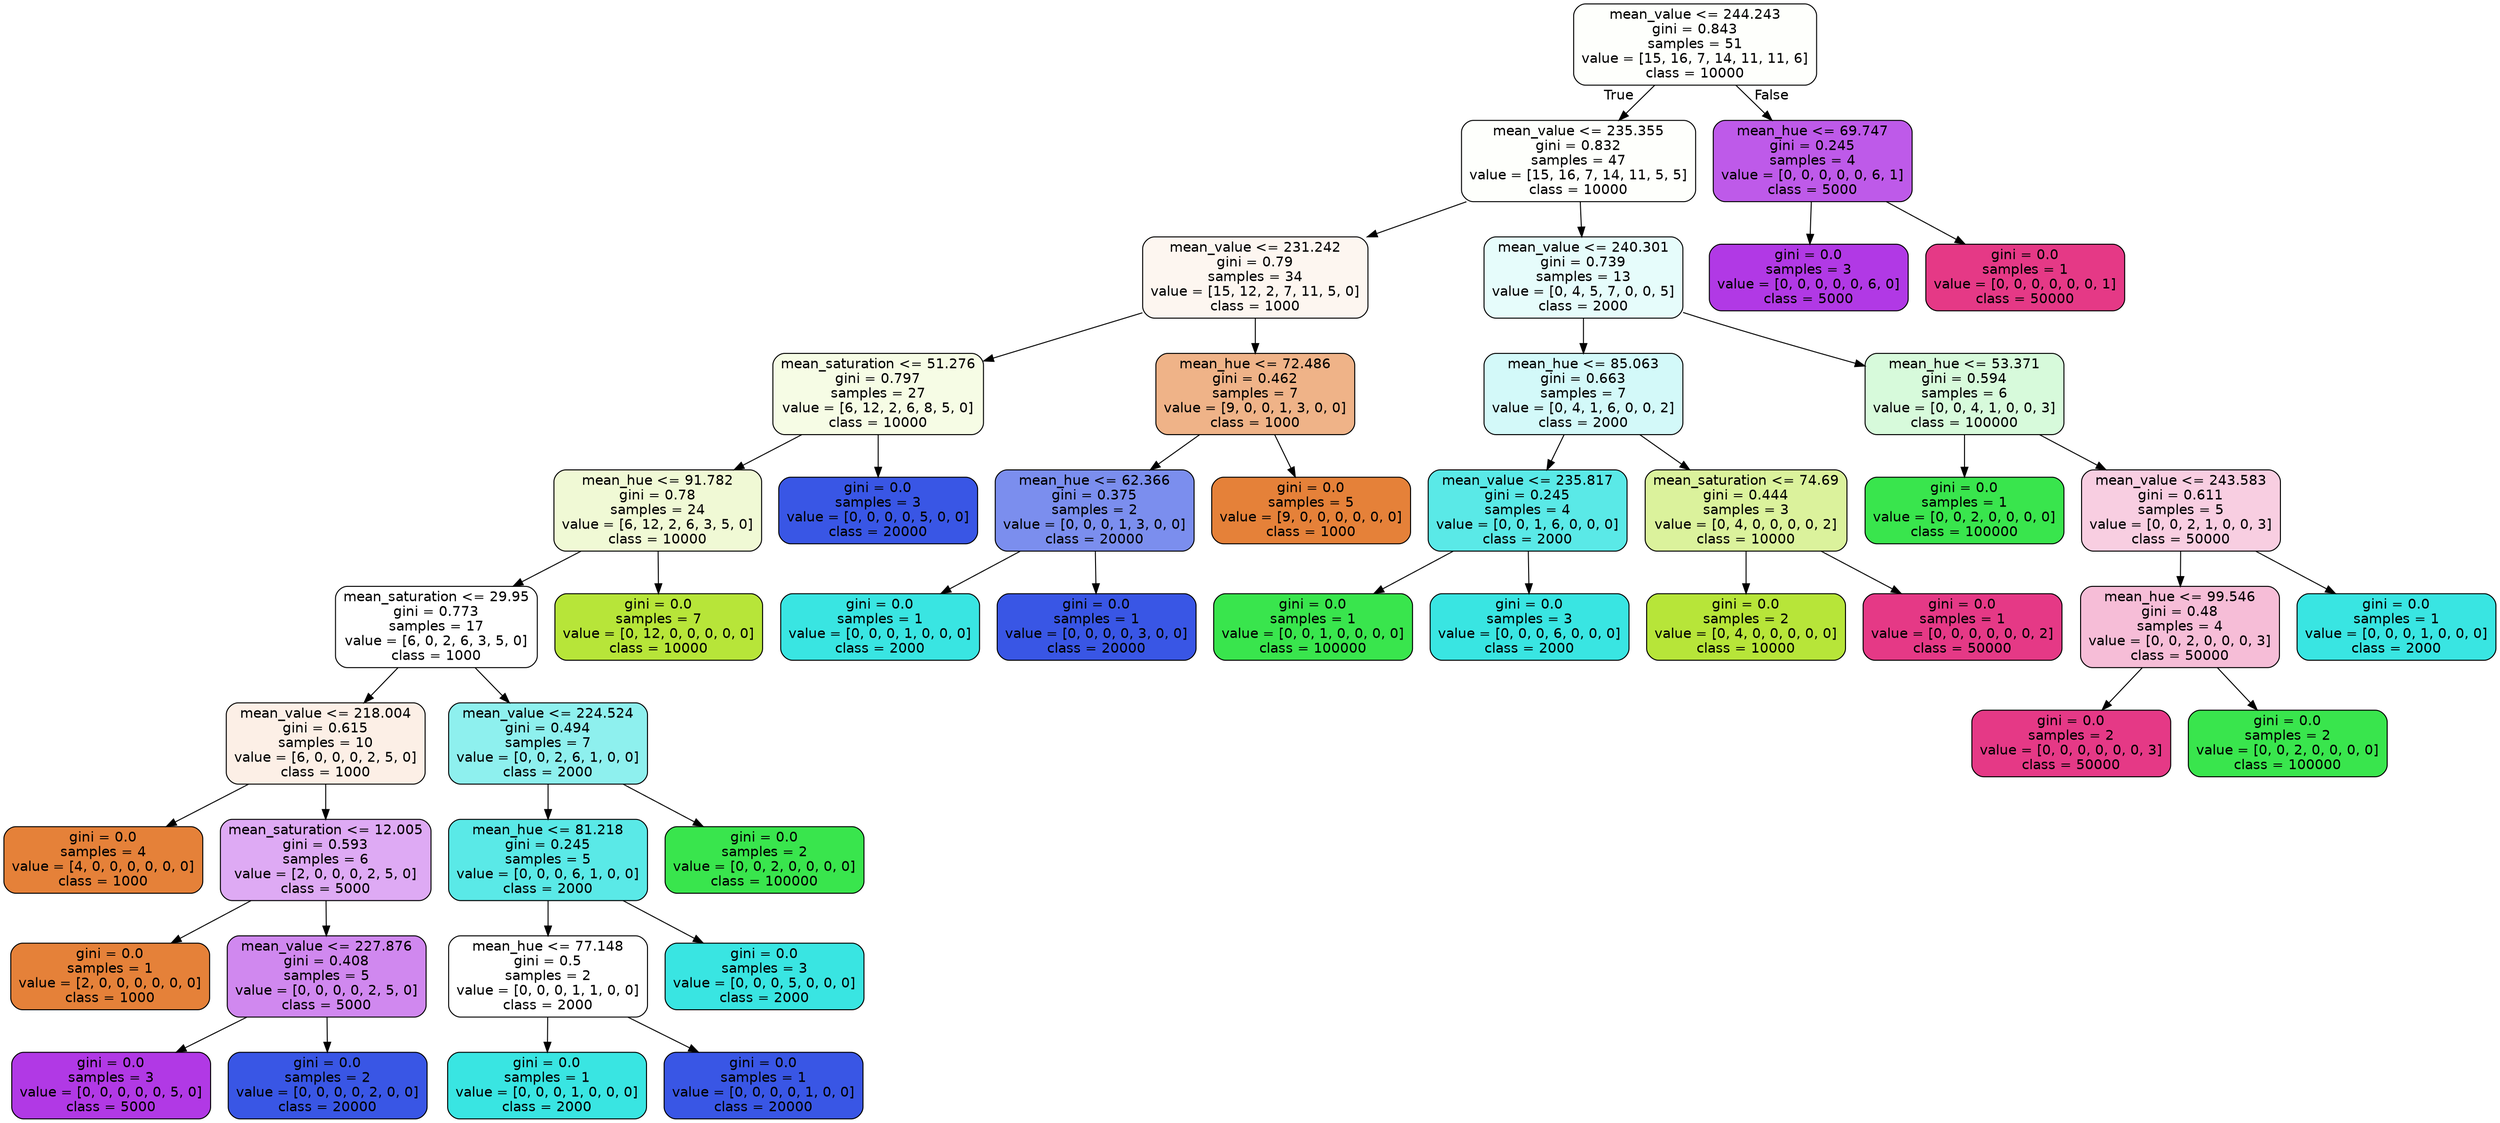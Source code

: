 digraph Tree {
node [shape=box, style="filled, rounded", color="black", fontname="helvetica"] ;
edge [fontname="helvetica"] ;
0 [label="mean_value <= 244.243\ngini = 0.843\nsamples = 51\nvalue = [15, 16, 7, 14, 11, 11, 6]\nclass = 10000", fillcolor="#fefffc"] ;
1 [label="mean_value <= 235.355\ngini = 0.832\nsamples = 47\nvalue = [15, 16, 7, 14, 11, 5, 5]\nclass = 10000", fillcolor="#fefffc"] ;
0 -> 1 [labeldistance=2.5, labelangle=45, headlabel="True"] ;
2 [label="mean_value <= 231.242\ngini = 0.79\nsamples = 34\nvalue = [15, 12, 2, 7, 11, 5, 0]\nclass = 1000", fillcolor="#fdf6f0"] ;
1 -> 2 ;
3 [label="mean_saturation <= 51.276\ngini = 0.797\nsamples = 27\nvalue = [6, 12, 2, 6, 8, 5, 0]\nclass = 10000", fillcolor="#f6fce5"] ;
2 -> 3 ;
4 [label="mean_hue <= 91.782\ngini = 0.78\nsamples = 24\nvalue = [6, 12, 2, 6, 3, 5, 0]\nclass = 10000", fillcolor="#f0f9d5"] ;
3 -> 4 ;
5 [label="mean_saturation <= 29.95\ngini = 0.773\nsamples = 17\nvalue = [6, 0, 2, 6, 3, 5, 0]\nclass = 1000", fillcolor="#ffffff"] ;
4 -> 5 ;
6 [label="mean_value <= 218.004\ngini = 0.615\nsamples = 10\nvalue = [6, 0, 0, 0, 2, 5, 0]\nclass = 1000", fillcolor="#fcefe6"] ;
5 -> 6 ;
7 [label="gini = 0.0\nsamples = 4\nvalue = [4, 0, 0, 0, 0, 0, 0]\nclass = 1000", fillcolor="#e58139"] ;
6 -> 7 ;
8 [label="mean_saturation <= 12.005\ngini = 0.593\nsamples = 6\nvalue = [2, 0, 0, 0, 2, 5, 0]\nclass = 5000", fillcolor="#deaaf4"] ;
6 -> 8 ;
9 [label="gini = 0.0\nsamples = 1\nvalue = [2, 0, 0, 0, 0, 0, 0]\nclass = 1000", fillcolor="#e58139"] ;
8 -> 9 ;
10 [label="mean_value <= 227.876\ngini = 0.408\nsamples = 5\nvalue = [0, 0, 0, 0, 2, 5, 0]\nclass = 5000", fillcolor="#d088ef"] ;
8 -> 10 ;
11 [label="gini = 0.0\nsamples = 3\nvalue = [0, 0, 0, 0, 0, 5, 0]\nclass = 5000", fillcolor="#b139e5"] ;
10 -> 11 ;
12 [label="gini = 0.0\nsamples = 2\nvalue = [0, 0, 0, 0, 2, 0, 0]\nclass = 20000", fillcolor="#3956e5"] ;
10 -> 12 ;
13 [label="mean_value <= 224.524\ngini = 0.494\nsamples = 7\nvalue = [0, 0, 2, 6, 1, 0, 0]\nclass = 2000", fillcolor="#8ef0ee"] ;
5 -> 13 ;
14 [label="mean_hue <= 81.218\ngini = 0.245\nsamples = 5\nvalue = [0, 0, 0, 6, 1, 0, 0]\nclass = 2000", fillcolor="#5ae9e7"] ;
13 -> 14 ;
15 [label="mean_hue <= 77.148\ngini = 0.5\nsamples = 2\nvalue = [0, 0, 0, 1, 1, 0, 0]\nclass = 2000", fillcolor="#ffffff"] ;
14 -> 15 ;
16 [label="gini = 0.0\nsamples = 1\nvalue = [0, 0, 0, 1, 0, 0, 0]\nclass = 2000", fillcolor="#39e5e2"] ;
15 -> 16 ;
17 [label="gini = 0.0\nsamples = 1\nvalue = [0, 0, 0, 0, 1, 0, 0]\nclass = 20000", fillcolor="#3956e5"] ;
15 -> 17 ;
18 [label="gini = 0.0\nsamples = 3\nvalue = [0, 0, 0, 5, 0, 0, 0]\nclass = 2000", fillcolor="#39e5e2"] ;
14 -> 18 ;
19 [label="gini = 0.0\nsamples = 2\nvalue = [0, 0, 2, 0, 0, 0, 0]\nclass = 100000", fillcolor="#39e54d"] ;
13 -> 19 ;
20 [label="gini = 0.0\nsamples = 7\nvalue = [0, 12, 0, 0, 0, 0, 0]\nclass = 10000", fillcolor="#b7e539"] ;
4 -> 20 ;
21 [label="gini = 0.0\nsamples = 3\nvalue = [0, 0, 0, 0, 5, 0, 0]\nclass = 20000", fillcolor="#3956e5"] ;
3 -> 21 ;
22 [label="mean_hue <= 72.486\ngini = 0.462\nsamples = 7\nvalue = [9, 0, 0, 1, 3, 0, 0]\nclass = 1000", fillcolor="#efb388"] ;
2 -> 22 ;
23 [label="mean_hue <= 62.366\ngini = 0.375\nsamples = 2\nvalue = [0, 0, 0, 1, 3, 0, 0]\nclass = 20000", fillcolor="#7b8eee"] ;
22 -> 23 ;
24 [label="gini = 0.0\nsamples = 1\nvalue = [0, 0, 0, 1, 0, 0, 0]\nclass = 2000", fillcolor="#39e5e2"] ;
23 -> 24 ;
25 [label="gini = 0.0\nsamples = 1\nvalue = [0, 0, 0, 0, 3, 0, 0]\nclass = 20000", fillcolor="#3956e5"] ;
23 -> 25 ;
26 [label="gini = 0.0\nsamples = 5\nvalue = [9, 0, 0, 0, 0, 0, 0]\nclass = 1000", fillcolor="#e58139"] ;
22 -> 26 ;
27 [label="mean_value <= 240.301\ngini = 0.739\nsamples = 13\nvalue = [0, 4, 5, 7, 0, 0, 5]\nclass = 2000", fillcolor="#e6fcfb"] ;
1 -> 27 ;
28 [label="mean_hue <= 85.063\ngini = 0.663\nsamples = 7\nvalue = [0, 4, 1, 6, 0, 0, 2]\nclass = 2000", fillcolor="#d3f9f9"] ;
27 -> 28 ;
29 [label="mean_value <= 235.817\ngini = 0.245\nsamples = 4\nvalue = [0, 0, 1, 6, 0, 0, 0]\nclass = 2000", fillcolor="#5ae9e7"] ;
28 -> 29 ;
30 [label="gini = 0.0\nsamples = 1\nvalue = [0, 0, 1, 0, 0, 0, 0]\nclass = 100000", fillcolor="#39e54d"] ;
29 -> 30 ;
31 [label="gini = 0.0\nsamples = 3\nvalue = [0, 0, 0, 6, 0, 0, 0]\nclass = 2000", fillcolor="#39e5e2"] ;
29 -> 31 ;
32 [label="mean_saturation <= 74.69\ngini = 0.444\nsamples = 3\nvalue = [0, 4, 0, 0, 0, 0, 2]\nclass = 10000", fillcolor="#dbf29c"] ;
28 -> 32 ;
33 [label="gini = 0.0\nsamples = 2\nvalue = [0, 4, 0, 0, 0, 0, 0]\nclass = 10000", fillcolor="#b7e539"] ;
32 -> 33 ;
34 [label="gini = 0.0\nsamples = 1\nvalue = [0, 0, 0, 0, 0, 0, 2]\nclass = 50000", fillcolor="#e53986"] ;
32 -> 34 ;
35 [label="mean_hue <= 53.371\ngini = 0.594\nsamples = 6\nvalue = [0, 0, 4, 1, 0, 0, 3]\nclass = 100000", fillcolor="#d7fadb"] ;
27 -> 35 ;
36 [label="gini = 0.0\nsamples = 1\nvalue = [0, 0, 2, 0, 0, 0, 0]\nclass = 100000", fillcolor="#39e54d"] ;
35 -> 36 ;
37 [label="mean_value <= 243.583\ngini = 0.611\nsamples = 5\nvalue = [0, 0, 2, 1, 0, 0, 3]\nclass = 50000", fillcolor="#f8cee1"] ;
35 -> 37 ;
38 [label="mean_hue <= 99.546\ngini = 0.48\nsamples = 4\nvalue = [0, 0, 2, 0, 0, 0, 3]\nclass = 50000", fillcolor="#f6bdd7"] ;
37 -> 38 ;
39 [label="gini = 0.0\nsamples = 2\nvalue = [0, 0, 0, 0, 0, 0, 3]\nclass = 50000", fillcolor="#e53986"] ;
38 -> 39 ;
40 [label="gini = 0.0\nsamples = 2\nvalue = [0, 0, 2, 0, 0, 0, 0]\nclass = 100000", fillcolor="#39e54d"] ;
38 -> 40 ;
41 [label="gini = 0.0\nsamples = 1\nvalue = [0, 0, 0, 1, 0, 0, 0]\nclass = 2000", fillcolor="#39e5e2"] ;
37 -> 41 ;
42 [label="mean_hue <= 69.747\ngini = 0.245\nsamples = 4\nvalue = [0, 0, 0, 0, 0, 6, 1]\nclass = 5000", fillcolor="#be5ae9"] ;
0 -> 42 [labeldistance=2.5, labelangle=-45, headlabel="False"] ;
43 [label="gini = 0.0\nsamples = 3\nvalue = [0, 0, 0, 0, 0, 6, 0]\nclass = 5000", fillcolor="#b139e5"] ;
42 -> 43 ;
44 [label="gini = 0.0\nsamples = 1\nvalue = [0, 0, 0, 0, 0, 0, 1]\nclass = 50000", fillcolor="#e53986"] ;
42 -> 44 ;
}